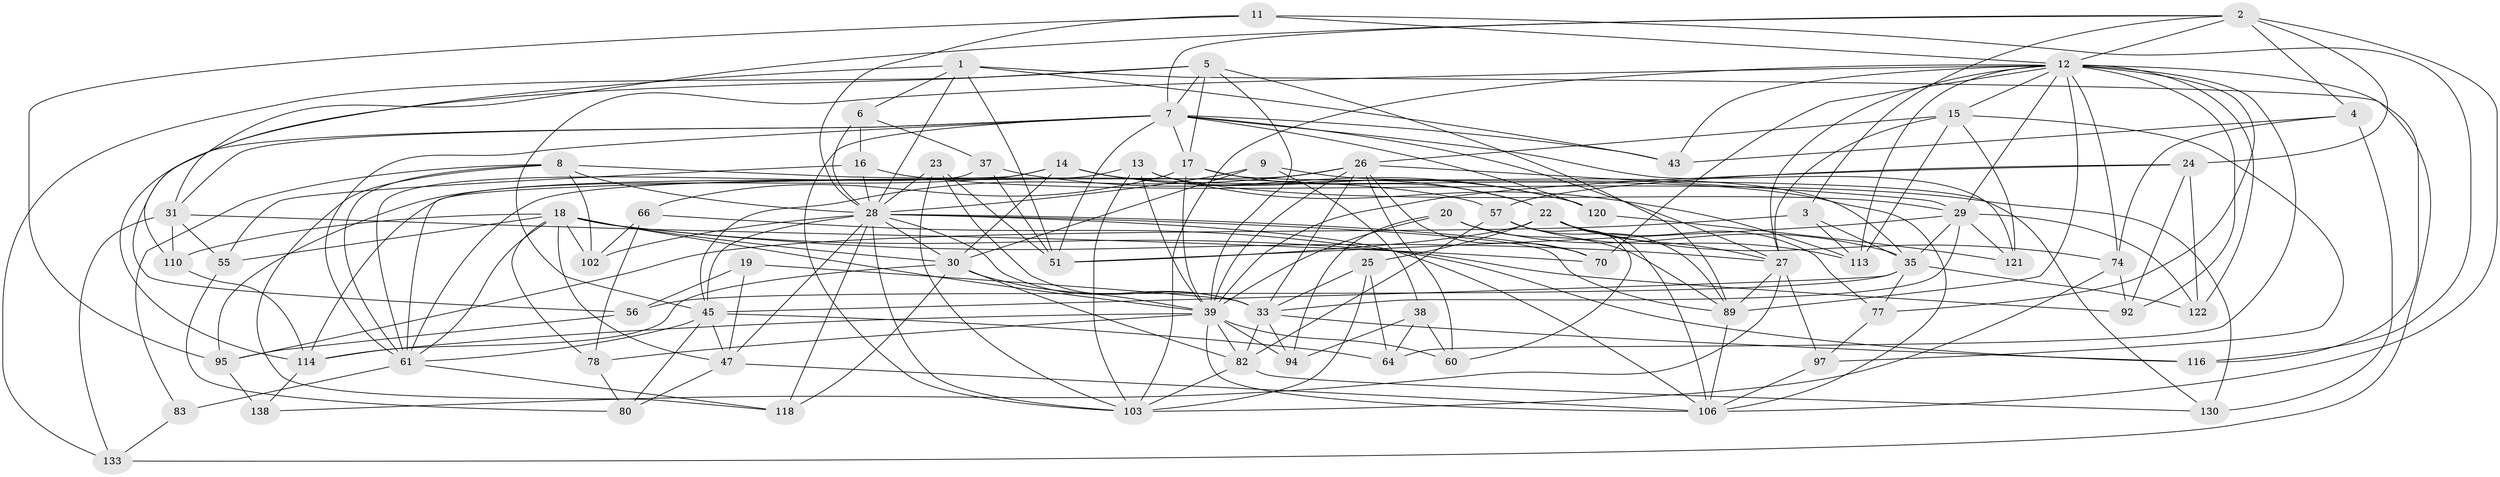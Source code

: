 // original degree distribution, {4: 1.0}
// Generated by graph-tools (version 1.1) at 2025/16/03/09/25 04:16:33]
// undirected, 71 vertices, 206 edges
graph export_dot {
graph [start="1"]
  node [color=gray90,style=filled];
  1 [super="+21"];
  2 [super="+91+10"];
  3;
  4;
  5 [super="+41"];
  6;
  7 [super="+36+139+49"];
  8 [super="+53"];
  9;
  11;
  12 [super="+40+59+123"];
  13 [super="+62"];
  14 [super="+88"];
  15 [super="+50"];
  16;
  17 [super="+67"];
  18 [super="+46"];
  19;
  20;
  22 [super="+84"];
  23;
  24 [super="+124"];
  25;
  26 [super="+100+101"];
  27 [super="+32+117"];
  28 [super="+52+58+72"];
  29 [super="+34"];
  30 [super="+90+112"];
  31 [super="+63"];
  33 [super="+86+42"];
  35 [super="+141+135"];
  37;
  38;
  39 [super="+44+65"];
  43;
  45 [super="+71"];
  47 [super="+108"];
  51 [super="+75"];
  55;
  56;
  57 [super="+99"];
  60;
  61 [super="+79+76"];
  64;
  66;
  70;
  74 [super="+134"];
  77;
  78;
  80;
  82 [super="+111"];
  83;
  89 [super="+98"];
  92;
  94;
  95 [super="+107"];
  97;
  102;
  103 [super="+104"];
  106 [super="+132"];
  110;
  113 [super="+131"];
  114 [super="+143"];
  116;
  118;
  120;
  121;
  122;
  130;
  133;
  138;
  1 -- 110;
  1 -- 43;
  1 -- 6;
  1 -- 133;
  1 -- 51;
  1 -- 28;
  2 -- 7;
  2 -- 24 [weight=2];
  2 -- 4;
  2 -- 3;
  2 -- 31;
  2 -- 12;
  2 -- 106;
  3 -- 35;
  3 -- 113;
  3 -- 95;
  4 -- 130;
  4 -- 43;
  4 -- 74;
  5 -- 56;
  5 -- 133;
  5 -- 17;
  5 -- 7;
  5 -- 39;
  5 -- 89;
  6 -- 16;
  6 -- 37;
  6 -- 28;
  7 -- 17;
  7 -- 121;
  7 -- 43;
  7 -- 120;
  7 -- 114;
  7 -- 27;
  7 -- 51;
  7 -- 31;
  7 -- 61;
  7 -- 103;
  8 -- 83;
  8 -- 118;
  8 -- 57;
  8 -- 102;
  8 -- 61;
  8 -- 28;
  9 -- 38;
  9 -- 35;
  9 -- 30;
  9 -- 28;
  11 -- 116;
  11 -- 95;
  11 -- 12;
  11 -- 28;
  12 -- 64;
  12 -- 74 [weight=2];
  12 -- 77;
  12 -- 116;
  12 -- 122;
  12 -- 92;
  12 -- 70;
  12 -- 43;
  12 -- 113;
  12 -- 29;
  12 -- 45;
  12 -- 103;
  12 -- 27;
  12 -- 15;
  12 -- 89;
  13 -- 113 [weight=2];
  13 -- 114;
  13 -- 29;
  13 -- 39;
  13 -- 103;
  14 -- 61;
  14 -- 22;
  14 -- 120;
  14 -- 95;
  14 -- 30;
  14 -- 106;
  15 -- 97;
  15 -- 121;
  15 -- 27;
  15 -- 113;
  15 -- 26;
  16 -- 130;
  16 -- 55;
  16 -- 28;
  17 -- 130;
  17 -- 22;
  17 -- 66;
  17 -- 39;
  18 -- 92;
  18 -- 27;
  18 -- 102;
  18 -- 110;
  18 -- 78;
  18 -- 47;
  18 -- 55;
  18 -- 30;
  18 -- 61;
  18 -- 39;
  19 -- 47;
  19 -- 33 [weight=2];
  19 -- 56;
  20 -- 94;
  20 -- 35;
  20 -- 39;
  20 -- 89;
  22 -- 77;
  22 -- 51;
  22 -- 25;
  22 -- 27;
  22 -- 74;
  22 -- 106;
  23 -- 51;
  23 -- 103;
  23 -- 33;
  23 -- 28;
  24 -- 39;
  24 -- 92;
  24 -- 122;
  24 -- 57;
  25 -- 64;
  25 -- 33;
  25 -- 103;
  26 -- 70;
  26 -- 60;
  26 -- 29;
  26 -- 33;
  26 -- 45;
  26 -- 39;
  26 -- 61;
  27 -- 89;
  27 -- 97;
  27 -- 138;
  28 -- 106;
  28 -- 103;
  28 -- 102;
  28 -- 33;
  28 -- 45;
  28 -- 70;
  28 -- 47;
  28 -- 118;
  28 -- 89 [weight=2];
  28 -- 30;
  29 -- 122;
  29 -- 35;
  29 -- 33;
  29 -- 51;
  29 -- 121;
  30 -- 118;
  30 -- 114;
  30 -- 82;
  30 -- 39;
  31 -- 110;
  31 -- 133;
  31 -- 70;
  31 -- 55;
  33 -- 116;
  33 -- 94;
  33 -- 82;
  35 -- 56;
  35 -- 122;
  35 -- 77;
  35 -- 45;
  37 -- 120;
  37 -- 51;
  37 -- 61;
  38 -- 94;
  38 -- 64;
  38 -- 60;
  39 -- 114;
  39 -- 106;
  39 -- 78;
  39 -- 60;
  39 -- 94;
  39 -- 82;
  45 -- 47;
  45 -- 80;
  45 -- 64;
  45 -- 61;
  47 -- 80;
  47 -- 106;
  55 -- 80;
  56 -- 95;
  57 -- 60;
  57 -- 89;
  57 -- 113;
  57 -- 82;
  61 -- 83 [weight=2];
  61 -- 118;
  66 -- 78;
  66 -- 102;
  66 -- 116;
  74 -- 92;
  74 -- 103;
  77 -- 97;
  78 -- 80;
  82 -- 130;
  82 -- 103;
  83 -- 133;
  89 -- 106;
  95 -- 138 [weight=2];
  97 -- 106;
  110 -- 114;
  114 -- 138;
  120 -- 121;
}
